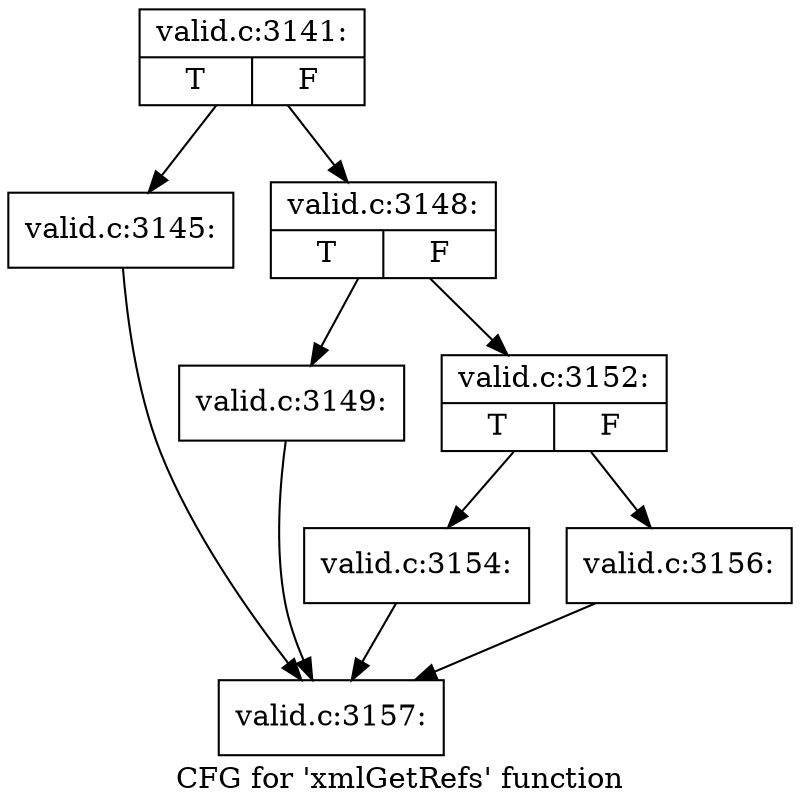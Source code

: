 digraph "CFG for 'xmlGetRefs' function" {
	label="CFG for 'xmlGetRefs' function";

	Node0x55fa50d69a10 [shape=record,label="{valid.c:3141:|{<s0>T|<s1>F}}"];
	Node0x55fa50d69a10 -> Node0x55fa50d68cd0;
	Node0x55fa50d69a10 -> Node0x55fa50d64920;
	Node0x55fa50d68cd0 [shape=record,label="{valid.c:3145:}"];
	Node0x55fa50d68cd0 -> Node0x55fa50d68e70;
	Node0x55fa50d64920 [shape=record,label="{valid.c:3148:|{<s0>T|<s1>F}}"];
	Node0x55fa50d64920 -> Node0x55fa50d6dda0;
	Node0x55fa50d64920 -> Node0x55fa50d6ddf0;
	Node0x55fa50d6dda0 [shape=record,label="{valid.c:3149:}"];
	Node0x55fa50d6dda0 -> Node0x55fa50d68e70;
	Node0x55fa50d6ddf0 [shape=record,label="{valid.c:3152:|{<s0>T|<s1>F}}"];
	Node0x55fa50d6ddf0 -> Node0x55fa50cd1530;
	Node0x55fa50d6ddf0 -> Node0x55fa50cd1580;
	Node0x55fa50cd1530 [shape=record,label="{valid.c:3154:}"];
	Node0x55fa50cd1530 -> Node0x55fa50d68e70;
	Node0x55fa50cd1580 [shape=record,label="{valid.c:3156:}"];
	Node0x55fa50cd1580 -> Node0x55fa50d68e70;
	Node0x55fa50d68e70 [shape=record,label="{valid.c:3157:}"];
}
